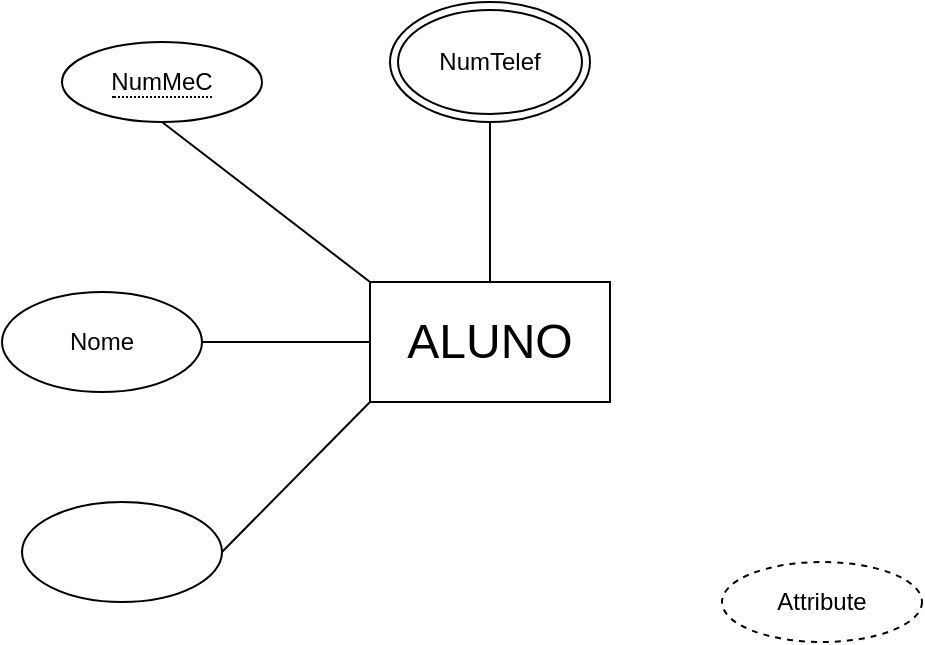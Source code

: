 <mxfile version="23.1.5" type="github">
  <diagram name="Página-1" id="XRWX49vIvzLSB5t9minx">
    <mxGraphModel dx="993" dy="702" grid="1" gridSize="10" guides="1" tooltips="1" connect="1" arrows="1" fold="1" page="1" pageScale="1" pageWidth="827" pageHeight="1169" math="0" shadow="0">
      <root>
        <mxCell id="0" />
        <mxCell id="1" parent="0" />
        <mxCell id="IrCJk_Dz5uE3Cf6bxV_d-11" value="&lt;font style=&quot;font-size: 24px;&quot;&gt;ALUNO&lt;/font&gt;" style="rounded=0;whiteSpace=wrap;html=1;" vertex="1" parent="1">
          <mxGeometry x="364" y="480" width="120" height="60" as="geometry" />
        </mxCell>
        <mxCell id="IrCJk_Dz5uE3Cf6bxV_d-12" value="" style="endArrow=none;html=1;rounded=0;entryX=0;entryY=0;entryDx=0;entryDy=0;exitX=0.5;exitY=1;exitDx=0;exitDy=0;" edge="1" parent="1" source="IrCJk_Dz5uE3Cf6bxV_d-16" target="IrCJk_Dz5uE3Cf6bxV_d-11">
          <mxGeometry width="50" height="50" relative="1" as="geometry">
            <mxPoint x="330" y="410" as="sourcePoint" />
            <mxPoint x="450" y="540" as="targetPoint" />
          </mxGeometry>
        </mxCell>
        <mxCell id="IrCJk_Dz5uE3Cf6bxV_d-13" value="Nome" style="ellipse;whiteSpace=wrap;html=1;" vertex="1" parent="1">
          <mxGeometry x="180" y="485" width="100" height="50" as="geometry" />
        </mxCell>
        <mxCell id="IrCJk_Dz5uE3Cf6bxV_d-14" value="" style="endArrow=none;html=1;rounded=0;exitX=0.5;exitY=1;exitDx=0;exitDy=0;entryX=0.5;entryY=0;entryDx=0;entryDy=0;" edge="1" parent="1" source="IrCJk_Dz5uE3Cf6bxV_d-17" target="IrCJk_Dz5uE3Cf6bxV_d-11">
          <mxGeometry width="50" height="50" relative="1" as="geometry">
            <mxPoint x="484" y="410" as="sourcePoint" />
            <mxPoint x="450" y="540" as="targetPoint" />
          </mxGeometry>
        </mxCell>
        <mxCell id="IrCJk_Dz5uE3Cf6bxV_d-15" value="Attribute" style="ellipse;whiteSpace=wrap;html=1;align=center;dashed=1;" vertex="1" parent="1">
          <mxGeometry x="540" y="620" width="100" height="40" as="geometry" />
        </mxCell>
        <mxCell id="IrCJk_Dz5uE3Cf6bxV_d-16" value="&lt;span style=&quot;border-bottom: 1px dotted&quot;&gt;NumMeC&lt;/span&gt;" style="ellipse;whiteSpace=wrap;html=1;align=center;" vertex="1" parent="1">
          <mxGeometry x="210" y="360" width="100" height="40" as="geometry" />
        </mxCell>
        <mxCell id="IrCJk_Dz5uE3Cf6bxV_d-17" value="NumTelef" style="ellipse;shape=doubleEllipse;whiteSpace=wrap;html=1;" vertex="1" parent="1">
          <mxGeometry x="374" y="340" width="100" height="60" as="geometry" />
        </mxCell>
        <mxCell id="IrCJk_Dz5uE3Cf6bxV_d-18" value="" style="endArrow=none;html=1;rounded=0;exitX=1;exitY=0.5;exitDx=0;exitDy=0;entryX=0;entryY=0.5;entryDx=0;entryDy=0;" edge="1" parent="1" source="IrCJk_Dz5uE3Cf6bxV_d-13" target="IrCJk_Dz5uE3Cf6bxV_d-11">
          <mxGeometry width="50" height="50" relative="1" as="geometry">
            <mxPoint x="430" y="540" as="sourcePoint" />
            <mxPoint x="480" y="490" as="targetPoint" />
          </mxGeometry>
        </mxCell>
        <mxCell id="IrCJk_Dz5uE3Cf6bxV_d-19" value="" style="ellipse;whiteSpace=wrap;html=1;" vertex="1" parent="1">
          <mxGeometry x="190" y="590" width="100" height="50" as="geometry" />
        </mxCell>
        <mxCell id="IrCJk_Dz5uE3Cf6bxV_d-20" value="" style="endArrow=none;html=1;rounded=0;exitX=0;exitY=1;exitDx=0;exitDy=0;entryX=1;entryY=0.5;entryDx=0;entryDy=0;" edge="1" parent="1" source="IrCJk_Dz5uE3Cf6bxV_d-11" target="IrCJk_Dz5uE3Cf6bxV_d-19">
          <mxGeometry width="50" height="50" relative="1" as="geometry">
            <mxPoint x="430" y="540" as="sourcePoint" />
            <mxPoint x="480" y="490" as="targetPoint" />
          </mxGeometry>
        </mxCell>
      </root>
    </mxGraphModel>
  </diagram>
</mxfile>
